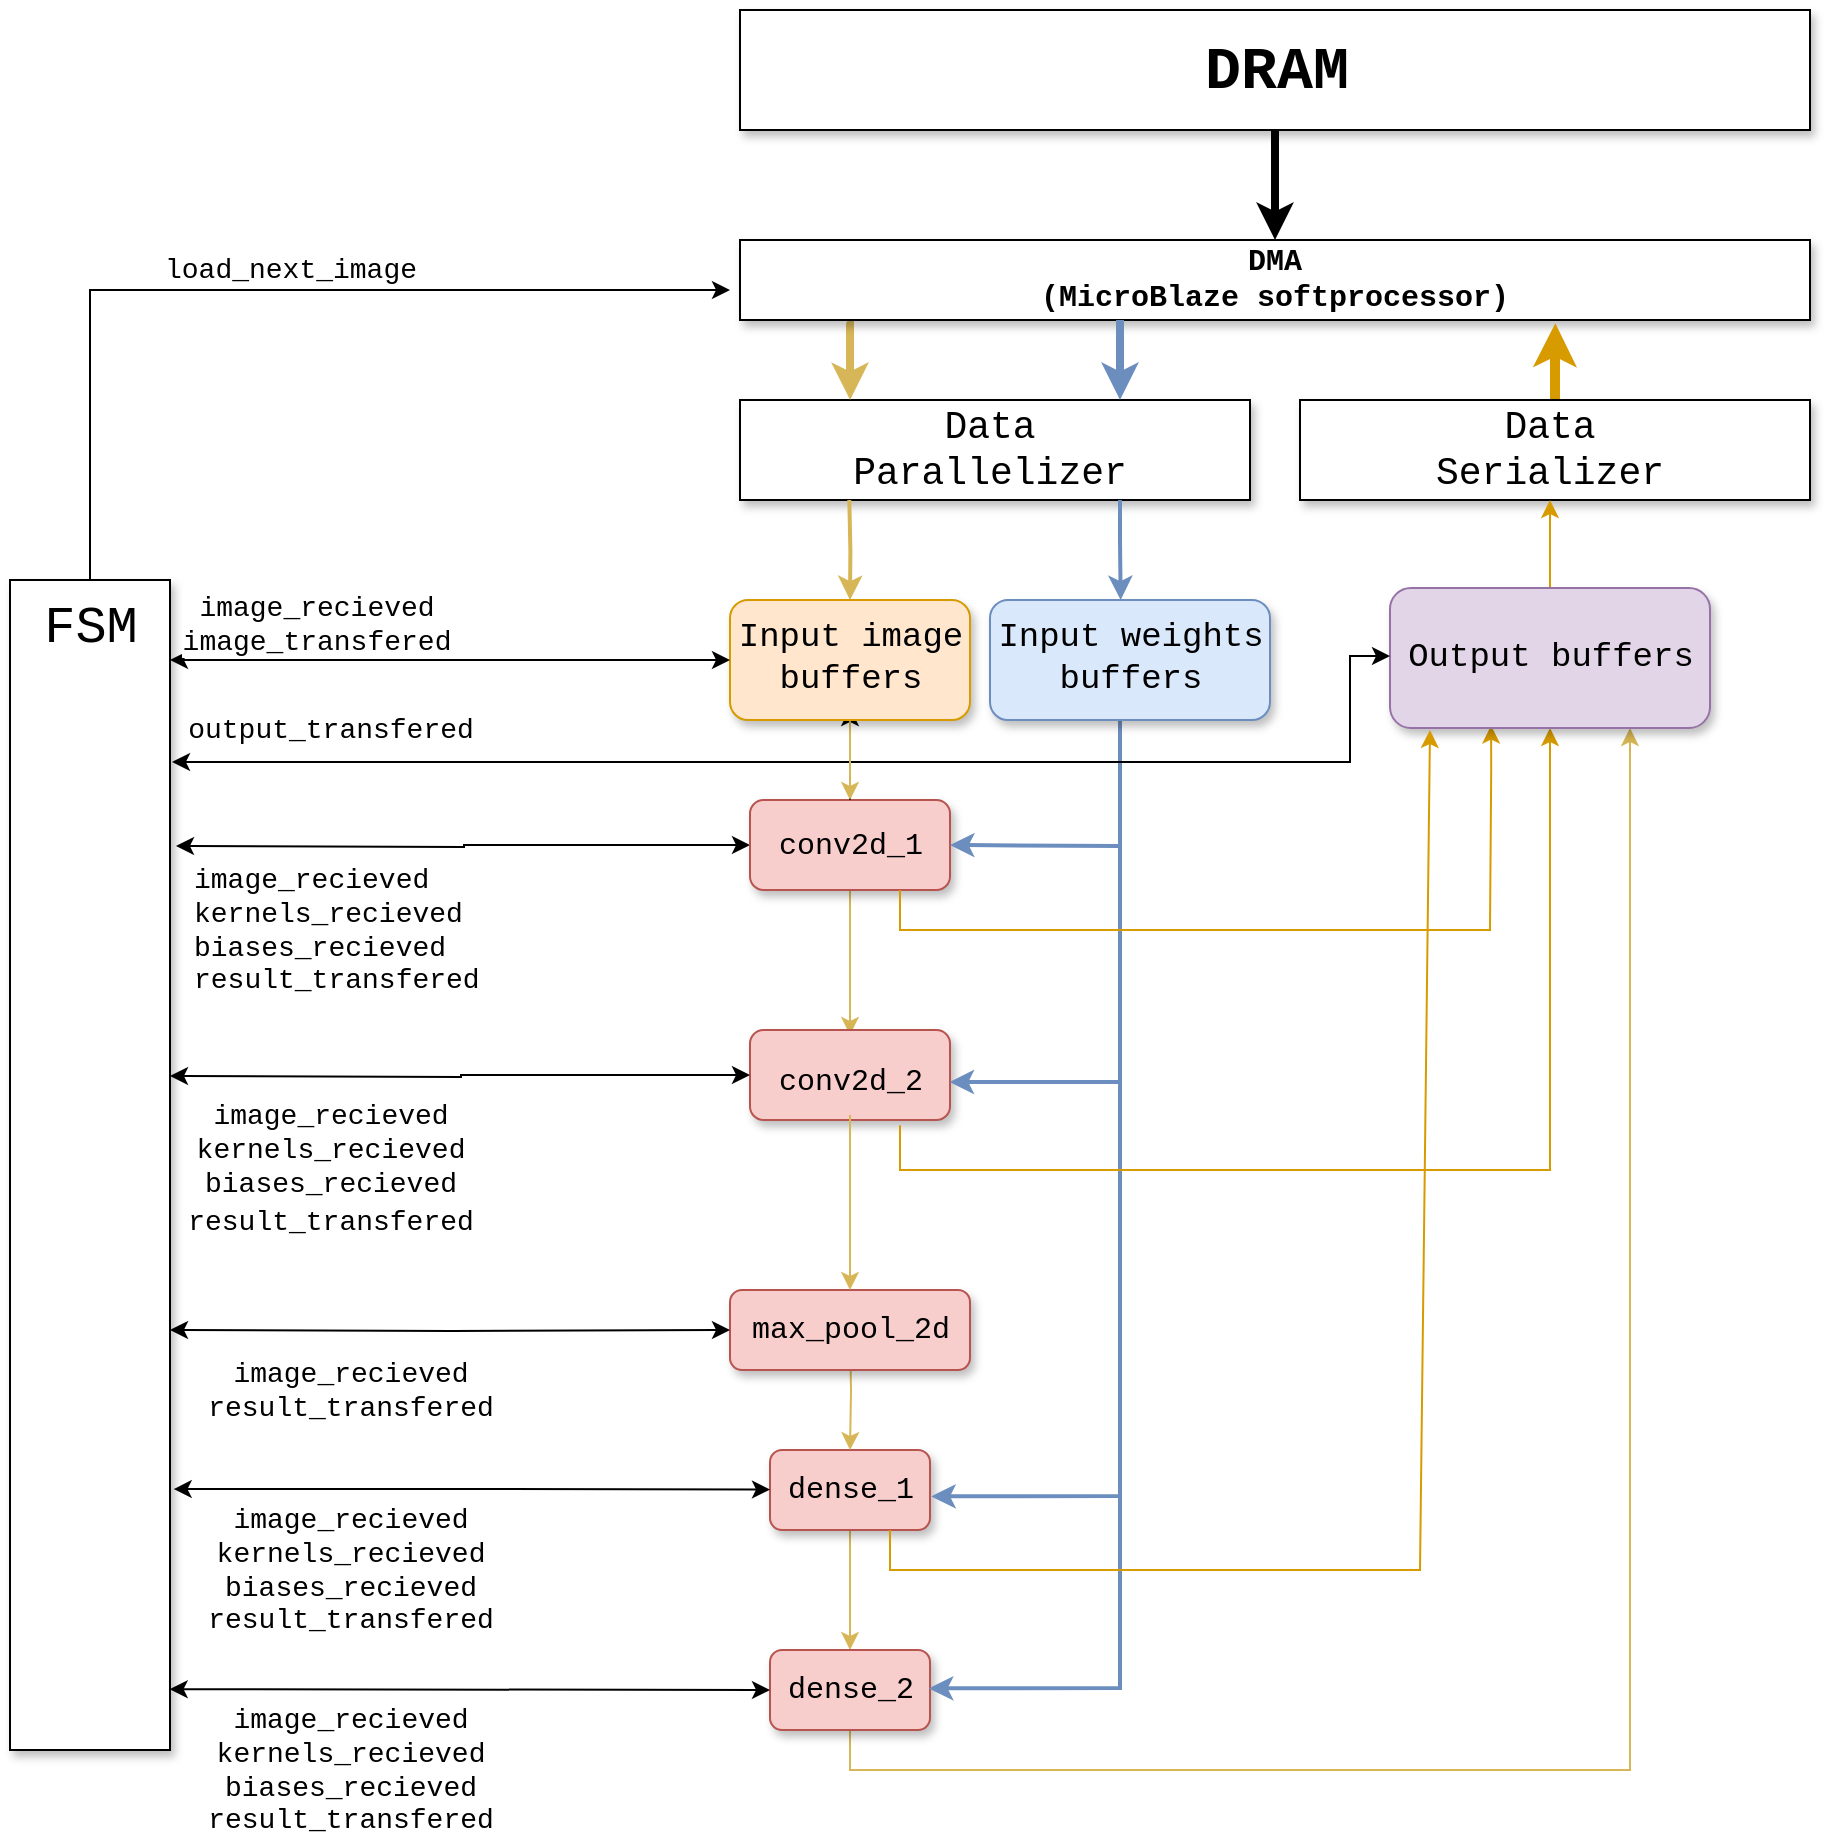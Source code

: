 <mxfile version="16.4.5" type="github">
  <diagram id="ZsNC3ihXCfo3ElIL2VwX" name="Page-1">
    <mxGraphModel dx="2369" dy="1411" grid="1" gridSize="10" guides="1" tooltips="1" connect="1" arrows="1" fold="1" page="1" pageScale="1" pageWidth="3300" pageHeight="2339" math="0" shadow="0">
      <root>
        <mxCell id="0" />
        <mxCell id="1" parent="0" />
        <mxCell id="UF6QcyIX-ex_6rzBUD4a-37" value="" style="rounded=0;whiteSpace=wrap;html=1;shadow=1;fontFamily=Courier New;fontSize=20;" parent="1" vertex="1">
          <mxGeometry x="585" y="275" width="255" height="50" as="geometry" />
        </mxCell>
        <mxCell id="UF6QcyIX-ex_6rzBUD4a-78" value="&lt;div&gt;image_recieved&lt;/div&gt;&lt;div&gt;kernels_recieved&lt;/div&gt;&lt;div&gt;biases_recieved&lt;/div&gt;&lt;div&gt;result_transfered&lt;br&gt;&lt;/div&gt;" style="edgeStyle=orthogonalEdgeStyle;rounded=0;orthogonalLoop=1;jettySize=auto;html=1;fontFamily=Courier New;fontSize=14;strokeColor=#000000;strokeWidth=1;startArrow=classic;startFill=1;align=left;" parent="1" target="UF6QcyIX-ex_6rzBUD4a-4" edge="1">
          <mxGeometry x="-0.951" y="-42" relative="1" as="geometry">
            <mxPoint x="303" y="498" as="sourcePoint" />
            <mxPoint as="offset" />
          </mxGeometry>
        </mxCell>
        <mxCell id="UF6QcyIX-ex_6rzBUD4a-28" style="edgeStyle=orthogonalEdgeStyle;rounded=0;orthogonalLoop=1;jettySize=auto;html=1;entryX=0.5;entryY=0;entryDx=0;entryDy=0;fontFamily=Courier New;fontSize=15;fillColor=#fff2cc;strokeColor=#d6b656;" parent="1" source="UF6QcyIX-ex_6rzBUD4a-15" target="UF6QcyIX-ex_6rzBUD4a-18" edge="1">
          <mxGeometry relative="1" as="geometry" />
        </mxCell>
        <mxCell id="UF6QcyIX-ex_6rzBUD4a-15" value="" style="rounded=1;whiteSpace=wrap;html=1;shadow=1;fontFamily=Courier New;fontSize=15;fillColor=#f8cecc;strokeColor=#b85450;" parent="1" vertex="1">
          <mxGeometry x="600" y="800" width="80" height="40" as="geometry" />
        </mxCell>
        <mxCell id="UF6QcyIX-ex_6rzBUD4a-27" style="edgeStyle=orthogonalEdgeStyle;rounded=0;orthogonalLoop=1;jettySize=auto;html=1;entryX=0.5;entryY=0;entryDx=0;entryDy=0;fontFamily=Courier New;fontSize=15;fillColor=#fff2cc;strokeColor=#d6b656;" parent="1" target="UF6QcyIX-ex_6rzBUD4a-15" edge="1">
          <mxGeometry relative="1" as="geometry">
            <mxPoint x="640" y="740" as="sourcePoint" />
          </mxGeometry>
        </mxCell>
        <mxCell id="UF6QcyIX-ex_6rzBUD4a-13" value="" style="rounded=1;whiteSpace=wrap;html=1;shadow=1;fontFamily=Courier New;fontSize=15;fillColor=#f8cecc;strokeColor=#b85450;" parent="1" vertex="1">
          <mxGeometry x="580" y="720" width="120" height="40" as="geometry" />
        </mxCell>
        <mxCell id="jpAv9qoOsr3P9gTXgpo1-5" value="load_next_image" style="edgeStyle=orthogonalEdgeStyle;rounded=0;orthogonalLoop=1;jettySize=auto;html=1;fontFamily=Courier New;fontSize=14;fontColor=#000000;strokeWidth=1;" edge="1" parent="1" source="UF6QcyIX-ex_6rzBUD4a-1">
          <mxGeometry x="0.054" y="10" relative="1" as="geometry">
            <mxPoint x="580" y="220" as="targetPoint" />
            <Array as="points">
              <mxPoint x="260" y="220" />
            </Array>
            <mxPoint as="offset" />
          </mxGeometry>
        </mxCell>
        <mxCell id="UF6QcyIX-ex_6rzBUD4a-1" value="" style="rounded=0;whiteSpace=wrap;html=1;shadow=1;" parent="1" vertex="1">
          <mxGeometry x="220" y="365" width="80" height="585" as="geometry" />
        </mxCell>
        <mxCell id="UF6QcyIX-ex_6rzBUD4a-2" value="&lt;font style=&quot;font-size: 26px&quot; face=&quot;Courier New&quot;&gt;FSM&lt;/font&gt;" style="text;html=1;resizable=0;autosize=1;align=center;verticalAlign=middle;points=[];fillColor=none;strokeColor=none;rounded=0;shadow=1;sketch=0;glass=0;" parent="1" vertex="1">
          <mxGeometry x="230" y="379" width="60" height="20" as="geometry" />
        </mxCell>
        <mxCell id="UF6QcyIX-ex_6rzBUD4a-20" value="" style="edgeStyle=orthogonalEdgeStyle;rounded=0;orthogonalLoop=1;jettySize=auto;html=1;fontFamily=Courier New;fontSize=15;fillColor=#fff2cc;strokeColor=#d6b656;" parent="1" source="UF6QcyIX-ex_6rzBUD4a-4" target="UF6QcyIX-ex_6rzBUD4a-9" edge="1">
          <mxGeometry relative="1" as="geometry" />
        </mxCell>
        <mxCell id="UF6QcyIX-ex_6rzBUD4a-4" value="" style="rounded=1;whiteSpace=wrap;html=1;shadow=1;fontFamily=Courier New;fontSize=26;fillColor=#f8cecc;strokeColor=#b85450;" parent="1" vertex="1">
          <mxGeometry x="590" y="475" width="100" height="45" as="geometry" />
        </mxCell>
        <mxCell id="UF6QcyIX-ex_6rzBUD4a-65" value="" style="edgeStyle=orthogonalEdgeStyle;rounded=0;orthogonalLoop=1;jettySize=auto;html=1;fontFamily=Courier New;fontSize=17;strokeColor=#000000;strokeWidth=1;" parent="1" source="UF6QcyIX-ex_6rzBUD4a-5" target="UF6QcyIX-ex_6rzBUD4a-60" edge="1">
          <mxGeometry relative="1" as="geometry" />
        </mxCell>
        <mxCell id="UF6QcyIX-ex_6rzBUD4a-5" value="&lt;font style=&quot;font-size: 15px&quot;&gt;conv2d_1&lt;/font&gt;" style="text;html=1;resizable=0;autosize=1;align=center;verticalAlign=middle;points=[];fillColor=none;strokeColor=none;rounded=0;shadow=1;fontFamily=Courier New;fontSize=26;" parent="1" vertex="1">
          <mxGeometry x="595" y="475" width="90" height="40" as="geometry" />
        </mxCell>
        <mxCell id="UF6QcyIX-ex_6rzBUD4a-8" value="" style="rounded=1;whiteSpace=wrap;html=1;shadow=1;fontFamily=Courier New;fontSize=26;fillColor=#f8cecc;strokeColor=#b85450;" parent="1" vertex="1">
          <mxGeometry x="590" y="590" width="100" height="45" as="geometry" />
        </mxCell>
        <mxCell id="UF6QcyIX-ex_6rzBUD4a-24" value="" style="edgeStyle=orthogonalEdgeStyle;rounded=0;orthogonalLoop=1;jettySize=auto;html=1;fontFamily=Courier New;fontSize=15;fillColor=#fff2cc;strokeColor=#d6b656;entryX=0.5;entryY=0;entryDx=0;entryDy=0;" parent="1" source="UF6QcyIX-ex_6rzBUD4a-9" edge="1" target="UF6QcyIX-ex_6rzBUD4a-13">
          <mxGeometry relative="1" as="geometry">
            <mxPoint x="640" y="670" as="targetPoint" />
            <Array as="points" />
          </mxGeometry>
        </mxCell>
        <mxCell id="UF6QcyIX-ex_6rzBUD4a-9" value="&lt;font style=&quot;font-size: 15px&quot;&gt;conv2d_2&lt;/font&gt;" style="text;html=1;resizable=0;autosize=1;align=center;verticalAlign=middle;points=[];fillColor=none;strokeColor=none;rounded=0;shadow=1;fontFamily=Courier New;fontSize=26;" parent="1" vertex="1">
          <mxGeometry x="595" y="592.5" width="90" height="40" as="geometry" />
        </mxCell>
        <mxCell id="UF6QcyIX-ex_6rzBUD4a-11" value="max_pool_2d" style="text;html=1;resizable=0;autosize=1;align=center;verticalAlign=middle;points=[];fillColor=none;strokeColor=none;rounded=0;shadow=1;fontFamily=Courier New;fontSize=15;" parent="1" vertex="1">
          <mxGeometry x="585" y="730" width="110" height="20" as="geometry" />
        </mxCell>
        <mxCell id="UF6QcyIX-ex_6rzBUD4a-14" value="dense_1" style="text;html=1;resizable=0;autosize=1;align=center;verticalAlign=middle;points=[];fillColor=none;strokeColor=none;rounded=0;shadow=1;fontFamily=Courier New;fontSize=15;" parent="1" vertex="1">
          <mxGeometry x="600" y="810" width="80" height="20" as="geometry" />
        </mxCell>
        <mxCell id="UF6QcyIX-ex_6rzBUD4a-71" style="edgeStyle=orthogonalEdgeStyle;rounded=0;orthogonalLoop=1;jettySize=auto;html=1;exitX=0.5;exitY=1;exitDx=0;exitDy=0;fontFamily=Courier New;fontSize=17;strokeColor=#d6b656;strokeWidth=1;fillColor=#fff2cc;entryX=0.75;entryY=1;entryDx=0;entryDy=0;" parent="1" source="UF6QcyIX-ex_6rzBUD4a-18" target="UF6QcyIX-ex_6rzBUD4a-57" edge="1">
          <mxGeometry relative="1" as="geometry" />
        </mxCell>
        <mxCell id="UF6QcyIX-ex_6rzBUD4a-18" value="" style="rounded=1;whiteSpace=wrap;html=1;shadow=1;fontFamily=Courier New;fontSize=15;fillColor=#f8cecc;strokeColor=#b85450;" parent="1" vertex="1">
          <mxGeometry x="600" y="900" width="80" height="40" as="geometry" />
        </mxCell>
        <mxCell id="UF6QcyIX-ex_6rzBUD4a-19" value="dense_2" style="text;html=1;resizable=0;autosize=1;align=center;verticalAlign=middle;points=[];fillColor=none;strokeColor=none;rounded=0;shadow=1;fontFamily=Courier New;fontSize=15;" parent="1" vertex="1">
          <mxGeometry x="600" y="910" width="80" height="20" as="geometry" />
        </mxCell>
        <mxCell id="UF6QcyIX-ex_6rzBUD4a-38" style="edgeStyle=orthogonalEdgeStyle;rounded=0;orthogonalLoop=1;jettySize=auto;html=1;exitX=0.1;exitY=1.033;exitDx=0;exitDy=0;fontFamily=Courier New;fontSize=19;strokeWidth=4;strokeColor=#d6b656;fillColor=#fff2cc;exitPerimeter=0;entryX=0.182;entryY=0;entryDx=0;entryDy=0;entryPerimeter=0;" parent="1" source="UF6QcyIX-ex_6rzBUD4a-29" target="UF6QcyIX-ex_6rzBUD4a-36" edge="1">
          <mxGeometry relative="1" as="geometry">
            <mxPoint x="650" y="275" as="targetPoint" />
          </mxGeometry>
        </mxCell>
        <mxCell id="UF6QcyIX-ex_6rzBUD4a-29" value="&lt;div&gt;&lt;b&gt;DMA&lt;/b&gt;&lt;/div&gt;&lt;div&gt;&lt;b&gt;(MicroBlaze softprocessor)&lt;br&gt;&lt;/b&gt;&lt;/div&gt;" style="rounded=0;whiteSpace=wrap;html=1;shadow=1;fontFamily=Courier New;fontSize=15;" parent="1" vertex="1">
          <mxGeometry x="585" y="195" width="535" height="40" as="geometry" />
        </mxCell>
        <mxCell id="UF6QcyIX-ex_6rzBUD4a-32" style="edgeStyle=orthogonalEdgeStyle;rounded=0;orthogonalLoop=1;jettySize=auto;html=1;entryX=0.5;entryY=0;entryDx=0;entryDy=0;fontFamily=Courier New;fontSize=30;strokeWidth=4;" parent="1" source="UF6QcyIX-ex_6rzBUD4a-30" target="UF6QcyIX-ex_6rzBUD4a-29" edge="1">
          <mxGeometry relative="1" as="geometry" />
        </mxCell>
        <mxCell id="UF6QcyIX-ex_6rzBUD4a-30" value="" style="rounded=0;whiteSpace=wrap;html=1;shadow=1;fontFamily=Courier New;fontSize=15;" parent="1" vertex="1">
          <mxGeometry x="585" y="80" width="535" height="60" as="geometry" />
        </mxCell>
        <mxCell id="UF6QcyIX-ex_6rzBUD4a-31" value="&lt;font style=&quot;font-size: 30px&quot;&gt;&lt;b&gt;DRAM&lt;/b&gt;&lt;/font&gt;" style="text;html=1;resizable=0;autosize=1;align=center;verticalAlign=middle;points=[];fillColor=none;strokeColor=none;rounded=0;shadow=1;fontFamily=Courier New;fontSize=15;" parent="1" vertex="1">
          <mxGeometry x="807.5" y="95" width="90" height="30" as="geometry" />
        </mxCell>
        <mxCell id="UF6QcyIX-ex_6rzBUD4a-36" value="&lt;div style=&quot;font-size: 19px&quot;&gt;&lt;font style=&quot;font-size: 19px&quot;&gt;Data&lt;/font&gt;&lt;/div&gt;&lt;div style=&quot;font-size: 19px&quot;&gt;&lt;font style=&quot;font-size: 19px&quot;&gt;Parallelizer&lt;br&gt;&lt;/font&gt;&lt;/div&gt;" style="text;html=1;strokeColor=none;fillColor=none;align=center;verticalAlign=middle;whiteSpace=wrap;rounded=0;shadow=1;fontFamily=Courier New;fontSize=20;" parent="1" vertex="1">
          <mxGeometry x="600" y="275" width="220" height="50" as="geometry" />
        </mxCell>
        <mxCell id="UF6QcyIX-ex_6rzBUD4a-40" value="" style="endArrow=classic;html=1;rounded=0;fontFamily=Courier New;fontSize=19;strokeColor=#6c8ebf;strokeWidth=4;fillColor=#dae8fc;" parent="1" edge="1">
          <mxGeometry width="50" height="50" relative="1" as="geometry">
            <mxPoint x="775" y="235" as="sourcePoint" />
            <mxPoint x="775" y="275" as="targetPoint" />
          </mxGeometry>
        </mxCell>
        <mxCell id="UF6QcyIX-ex_6rzBUD4a-45" style="edgeStyle=orthogonalEdgeStyle;rounded=0;orthogonalLoop=1;jettySize=auto;html=1;exitX=0.25;exitY=1;exitDx=0;exitDy=0;fontFamily=Courier New;fontSize=19;strokeWidth=2;strokeColor=#d6b656;fillColor=#fff2cc;" parent="1" target="UF6QcyIX-ex_6rzBUD4a-59" edge="1">
          <mxGeometry relative="1" as="geometry">
            <mxPoint x="639.66" y="325" as="sourcePoint" />
            <mxPoint x="640" y="355" as="targetPoint" />
          </mxGeometry>
        </mxCell>
        <mxCell id="UF6QcyIX-ex_6rzBUD4a-47" value="" style="endArrow=classic;html=1;rounded=0;fontFamily=Courier New;fontSize=19;strokeColor=#6c8ebf;strokeWidth=2;fillColor=#dae8fc;entryX=1;entryY=0.5;entryDx=0;entryDy=0;" parent="1" target="UF6QcyIX-ex_6rzBUD4a-4" edge="1">
          <mxGeometry width="50" height="50" relative="1" as="geometry">
            <mxPoint x="775" y="498" as="sourcePoint" />
            <mxPoint x="775" y="435" as="targetPoint" />
            <Array as="points">
              <mxPoint x="775" y="498" />
            </Array>
          </mxGeometry>
        </mxCell>
        <mxCell id="UF6QcyIX-ex_6rzBUD4a-50" value="" style="endArrow=classic;html=1;rounded=0;fontFamily=Courier New;fontSize=19;strokeColor=#6c8ebf;strokeWidth=2;fillColor=#dae8fc;entryX=0.998;entryY=0.578;entryDx=0;entryDy=0;entryPerimeter=0;" parent="1" target="UF6QcyIX-ex_6rzBUD4a-8" edge="1">
          <mxGeometry width="50" height="50" relative="1" as="geometry">
            <mxPoint x="775" y="435" as="sourcePoint" />
            <mxPoint x="690" y="594.5" as="targetPoint" />
            <Array as="points">
              <mxPoint x="775" y="616" />
            </Array>
          </mxGeometry>
        </mxCell>
        <mxCell id="UF6QcyIX-ex_6rzBUD4a-51" value="" style="endArrow=classic;html=1;rounded=0;fontFamily=Courier New;fontSize=19;strokeColor=#6c8ebf;strokeWidth=2;fillColor=#dae8fc;entryX=1.008;entryY=0.66;entryDx=0;entryDy=0;entryPerimeter=0;" parent="1" target="UF6QcyIX-ex_6rzBUD4a-14" edge="1">
          <mxGeometry width="50" height="50" relative="1" as="geometry">
            <mxPoint x="775" y="578" as="sourcePoint" />
            <mxPoint x="690" y="687.5" as="targetPoint" />
            <Array as="points">
              <mxPoint x="775" y="823" />
            </Array>
          </mxGeometry>
        </mxCell>
        <mxCell id="UF6QcyIX-ex_6rzBUD4a-52" value="" style="endArrow=classic;html=1;rounded=0;fontFamily=Courier New;fontSize=19;strokeColor=#6c8ebf;strokeWidth=2;fillColor=#dae8fc;entryX=0.993;entryY=0.46;entryDx=0;entryDy=0;entryPerimeter=0;" parent="1" target="UF6QcyIX-ex_6rzBUD4a-19" edge="1">
          <mxGeometry width="50" height="50" relative="1" as="geometry">
            <mxPoint x="775" y="728" as="sourcePoint" />
            <mxPoint x="690" y="837.5" as="targetPoint" />
            <Array as="points">
              <mxPoint x="775" y="794" />
              <mxPoint x="775" y="819" />
              <mxPoint x="775" y="919" />
            </Array>
          </mxGeometry>
        </mxCell>
        <mxCell id="UF6QcyIX-ex_6rzBUD4a-76" style="edgeStyle=orthogonalEdgeStyle;rounded=0;orthogonalLoop=1;jettySize=auto;html=1;entryX=0.762;entryY=1.041;entryDx=0;entryDy=0;entryPerimeter=0;fontFamily=Courier New;fontSize=17;strokeColor=#d79b00;strokeWidth=5;fillColor=#ffe6cc;" parent="1" source="UF6QcyIX-ex_6rzBUD4a-54" target="UF6QcyIX-ex_6rzBUD4a-29" edge="1">
          <mxGeometry relative="1" as="geometry" />
        </mxCell>
        <mxCell id="UF6QcyIX-ex_6rzBUD4a-54" value="" style="rounded=0;whiteSpace=wrap;html=1;shadow=1;fontFamily=Courier New;fontSize=20;" parent="1" vertex="1">
          <mxGeometry x="865" y="275" width="255" height="50" as="geometry" />
        </mxCell>
        <mxCell id="UF6QcyIX-ex_6rzBUD4a-55" value="&lt;div style=&quot;font-size: 19px&quot;&gt;&lt;font style=&quot;font-size: 19px&quot;&gt;Data&lt;/font&gt;&lt;/div&gt;&lt;div style=&quot;font-size: 19px&quot;&gt;&lt;font style=&quot;font-size: 19px&quot;&gt;Serializer&lt;br&gt;&lt;/font&gt;&lt;/div&gt;" style="text;html=1;strokeColor=none;fillColor=none;align=center;verticalAlign=middle;whiteSpace=wrap;rounded=0;shadow=1;fontFamily=Courier New;fontSize=20;" parent="1" vertex="1">
          <mxGeometry x="880" y="275" width="220" height="50" as="geometry" />
        </mxCell>
        <mxCell id="UF6QcyIX-ex_6rzBUD4a-72" style="edgeStyle=orthogonalEdgeStyle;rounded=0;orthogonalLoop=1;jettySize=auto;html=1;exitX=0.5;exitY=0;exitDx=0;exitDy=0;entryX=0.5;entryY=1;entryDx=0;entryDy=0;fontFamily=Courier New;fontSize=17;strokeColor=#d79b00;strokeWidth=1;fontColor=#000000;fillColor=#ffe6cc;" parent="1" source="UF6QcyIX-ex_6rzBUD4a-57" target="UF6QcyIX-ex_6rzBUD4a-55" edge="1">
          <mxGeometry relative="1" as="geometry" />
        </mxCell>
        <mxCell id="UF6QcyIX-ex_6rzBUD4a-88" style="edgeStyle=orthogonalEdgeStyle;rounded=0;orthogonalLoop=1;jettySize=auto;html=1;fontFamily=Courier New;fontSize=17;startArrow=classic;startFill=1;strokeColor=#d79b00;strokeWidth=1;endArrow=none;endFill=0;fillColor=#ffe6cc;entryX=0.75;entryY=1.059;entryDx=0;entryDy=0;entryPerimeter=0;" parent="1" source="UF6QcyIX-ex_6rzBUD4a-57" target="UF6QcyIX-ex_6rzBUD4a-8" edge="1">
          <mxGeometry relative="1" as="geometry">
            <Array as="points">
              <mxPoint x="990" y="660" />
              <mxPoint x="665" y="660" />
            </Array>
            <mxPoint x="665" y="640" as="targetPoint" />
          </mxGeometry>
        </mxCell>
        <mxCell id="UF6QcyIX-ex_6rzBUD4a-89" style="edgeStyle=orthogonalEdgeStyle;rounded=0;orthogonalLoop=1;jettySize=auto;html=1;entryX=0.75;entryY=1;entryDx=0;entryDy=0;fontFamily=Courier New;fontSize=17;startArrow=classic;startFill=1;endArrow=none;endFill=0;strokeColor=#d79b00;strokeWidth=1;fillColor=#ffe6cc;exitX=0.316;exitY=0.983;exitDx=0;exitDy=0;exitPerimeter=0;" parent="1" source="UF6QcyIX-ex_6rzBUD4a-57" target="UF6QcyIX-ex_6rzBUD4a-4" edge="1">
          <mxGeometry relative="1" as="geometry">
            <mxPoint x="970" y="460" as="sourcePoint" />
            <Array as="points">
              <mxPoint x="961" y="460" />
              <mxPoint x="960" y="540" />
              <mxPoint x="665" y="540" />
            </Array>
          </mxGeometry>
        </mxCell>
        <mxCell id="UF6QcyIX-ex_6rzBUD4a-57" value="" style="rounded=1;whiteSpace=wrap;html=1;shadow=1;fontFamily=Courier New;fontSize=19;fillColor=#e1d5e7;strokeColor=#9673a6;" parent="1" vertex="1">
          <mxGeometry x="910" y="369" width="160" height="70" as="geometry" />
        </mxCell>
        <mxCell id="UF6QcyIX-ex_6rzBUD4a-87" value="&lt;font style=&quot;font-size: 14px;&quot;&gt;output_transfered&lt;/font&gt;" style="edgeStyle=orthogonalEdgeStyle;rounded=0;orthogonalLoop=1;jettySize=auto;html=1;fontFamily=Courier New;fontSize=14;startArrow=classic;startFill=1;strokeColor=#000000;strokeWidth=1;" parent="1" source="UF6QcyIX-ex_6rzBUD4a-58" edge="1">
          <mxGeometry x="0.761" y="-16" relative="1" as="geometry">
            <mxPoint x="301" y="456" as="targetPoint" />
            <Array as="points">
              <mxPoint x="890" y="403" />
              <mxPoint x="890" y="456" />
            </Array>
            <mxPoint as="offset" />
          </mxGeometry>
        </mxCell>
        <mxCell id="UF6QcyIX-ex_6rzBUD4a-58" value="&lt;font style=&quot;font-size: 17px&quot;&gt;Output buffers&lt;/font&gt;" style="text;html=1;resizable=0;autosize=1;align=center;verticalAlign=middle;points=[];fillColor=none;strokeColor=none;rounded=0;shadow=1;fontFamily=Courier New;fontSize=19;" parent="1" vertex="1">
          <mxGeometry x="910" y="388" width="160" height="30" as="geometry" />
        </mxCell>
        <mxCell id="UF6QcyIX-ex_6rzBUD4a-64" value="" style="edgeStyle=orthogonalEdgeStyle;rounded=0;orthogonalLoop=1;jettySize=auto;html=1;fontFamily=Courier New;fontSize=17;strokeColor=#d6b656;strokeWidth=1;fillColor=#fff2cc;" parent="1" source="UF6QcyIX-ex_6rzBUD4a-59" target="UF6QcyIX-ex_6rzBUD4a-5" edge="1">
          <mxGeometry relative="1" as="geometry" />
        </mxCell>
        <mxCell id="UF6QcyIX-ex_6rzBUD4a-59" value="" style="rounded=1;whiteSpace=wrap;html=1;shadow=1;fontFamily=Courier New;fontSize=19;fillColor=#ffe6cc;strokeColor=#d79b00;" parent="1" vertex="1">
          <mxGeometry x="580" y="375" width="120" height="60" as="geometry" />
        </mxCell>
        <mxCell id="UF6QcyIX-ex_6rzBUD4a-60" value="&lt;div&gt;Input image&lt;/div&gt;&lt;div&gt;buffers&lt;br&gt;&lt;/div&gt;" style="text;html=1;resizable=0;autosize=1;align=center;verticalAlign=middle;points=[];fillColor=none;strokeColor=none;rounded=0;shadow=1;fontFamily=Courier New;fontSize=17;" parent="1" vertex="1">
          <mxGeometry x="575" y="379" width="130" height="50" as="geometry" />
        </mxCell>
        <mxCell id="UF6QcyIX-ex_6rzBUD4a-61" value="" style="rounded=1;whiteSpace=wrap;html=1;shadow=1;fontFamily=Courier New;fontSize=19;fillColor=#dae8fc;strokeColor=#6c8ebf;" parent="1" vertex="1">
          <mxGeometry x="710" y="375" width="140" height="60" as="geometry" />
        </mxCell>
        <mxCell id="UF6QcyIX-ex_6rzBUD4a-62" value="&lt;div&gt;Input weights&lt;/div&gt;&lt;div&gt;buffers&lt;br&gt;&lt;/div&gt;" style="text;html=1;resizable=0;autosize=1;align=center;verticalAlign=middle;points=[];fillColor=none;strokeColor=none;rounded=0;shadow=1;fontFamily=Courier New;fontSize=17;" parent="1" vertex="1">
          <mxGeometry x="705" y="379" width="150" height="50" as="geometry" />
        </mxCell>
        <mxCell id="UF6QcyIX-ex_6rzBUD4a-67" style="edgeStyle=orthogonalEdgeStyle;rounded=0;orthogonalLoop=1;jettySize=auto;html=1;exitX=0.25;exitY=1;exitDx=0;exitDy=0;fontFamily=Courier New;fontSize=19;strokeWidth=2;strokeColor=#6c8ebf;fillColor=#dae8fc;" parent="1" edge="1">
          <mxGeometry relative="1" as="geometry">
            <mxPoint x="775.0" y="325" as="sourcePoint" />
            <mxPoint x="775.34" y="375" as="targetPoint" />
            <Array as="points">
              <mxPoint x="775" y="345" />
              <mxPoint x="775" y="345" />
            </Array>
          </mxGeometry>
        </mxCell>
        <mxCell id="UF6QcyIX-ex_6rzBUD4a-77" value="" style="endArrow=classic;html=1;rounded=0;fontFamily=Courier New;fontSize=17;strokeColor=#000000;strokeWidth=1;startArrow=classic;startFill=1;" parent="1" edge="1">
          <mxGeometry width="50" height="50" relative="1" as="geometry">
            <mxPoint x="300" y="405" as="sourcePoint" />
            <mxPoint x="580" y="405" as="targetPoint" />
          </mxGeometry>
        </mxCell>
        <mxCell id="pqpbNf2QPN8KKRpt-aZ--1" value="&lt;div&gt;&lt;font style=&quot;font-size: 14px&quot; face=&quot;Courier New&quot;&gt;image_recieved&lt;/font&gt;&lt;/div&gt;&lt;div&gt;&lt;font style=&quot;font-size: 14px&quot; face=&quot;Courier New&quot;&gt;image_transfered&lt;br&gt;&lt;/font&gt;&lt;/div&gt;" style="edgeLabel;html=1;align=center;verticalAlign=middle;resizable=0;points=[];" parent="UF6QcyIX-ex_6rzBUD4a-77" vertex="1" connectable="0">
          <mxGeometry x="-0.861" y="-5" relative="1" as="geometry">
            <mxPoint x="53" y="-23" as="offset" />
          </mxGeometry>
        </mxCell>
        <mxCell id="UF6QcyIX-ex_6rzBUD4a-83" value="&lt;div style=&quot;font-size: 14px&quot;&gt;&lt;font style=&quot;font-size: 14px&quot;&gt;image_recieved&lt;/font&gt;&lt;/div&gt;&lt;div style=&quot;font-size: 14px&quot;&gt;&lt;font style=&quot;font-size: 14px&quot;&gt;kernels_recieved&lt;/font&gt;&lt;/div&gt;&lt;div style=&quot;font-size: 14px&quot;&gt;&lt;font style=&quot;font-size: 14px&quot;&gt;biases_recieved&lt;/font&gt;&lt;/div&gt;&lt;font style=&quot;font-size: 14px&quot;&gt;result_transfered&lt;/font&gt;" style="edgeStyle=orthogonalEdgeStyle;rounded=0;orthogonalLoop=1;jettySize=auto;html=1;fontFamily=Courier New;fontSize=17;strokeColor=#000000;strokeWidth=1;startArrow=classic;startFill=1;entryX=0;entryY=0.5;entryDx=0;entryDy=0;" parent="1" edge="1" target="UF6QcyIX-ex_6rzBUD4a-8">
          <mxGeometry x="-0.449" y="-47" relative="1" as="geometry">
            <mxPoint x="300" y="613" as="sourcePoint" />
            <mxPoint x="590" y="577.3" as="targetPoint" />
            <mxPoint as="offset" />
          </mxGeometry>
        </mxCell>
        <mxCell id="UF6QcyIX-ex_6rzBUD4a-84" value="&lt;div&gt;image_recieved&lt;/div&gt;&lt;div&gt;result_transfered&lt;br&gt;&lt;/div&gt;" style="edgeStyle=orthogonalEdgeStyle;rounded=0;orthogonalLoop=1;jettySize=auto;html=1;fontFamily=Courier New;fontSize=14;strokeColor=#000000;strokeWidth=1;startArrow=classic;startFill=1;entryX=0;entryY=0.5;entryDx=0;entryDy=0;" parent="1" edge="1" target="UF6QcyIX-ex_6rzBUD4a-13">
          <mxGeometry x="-0.357" y="-30" relative="1" as="geometry">
            <mxPoint x="300" y="740" as="sourcePoint" />
            <mxPoint x="550" y="690" as="targetPoint" />
            <mxPoint as="offset" />
          </mxGeometry>
        </mxCell>
        <mxCell id="UF6QcyIX-ex_6rzBUD4a-85" value="&lt;div style=&quot;font-size: 14px&quot;&gt;&lt;font style=&quot;font-size: 14px&quot;&gt;image_recieved&lt;/font&gt;&lt;/div&gt;&lt;div style=&quot;font-size: 14px&quot;&gt;&lt;font style=&quot;font-size: 14px&quot;&gt;kernels_recieved&lt;/font&gt;&lt;/div&gt;&lt;div style=&quot;font-size: 14px&quot;&gt;&lt;font style=&quot;font-size: 14px&quot;&gt;biases_recieved&lt;/font&gt;&lt;/div&gt;&lt;font style=&quot;font-size: 14px&quot;&gt;result_transfered&lt;/font&gt;" style="edgeStyle=orthogonalEdgeStyle;rounded=0;orthogonalLoop=1;jettySize=auto;html=1;fontFamily=Courier New;fontSize=14;strokeColor=#000000;strokeWidth=1;exitX=1.023;exitY=0.777;exitDx=0;exitDy=0;exitPerimeter=0;startArrow=classic;startFill=1;entryX=0;entryY=0.49;entryDx=0;entryDy=0;entryPerimeter=0;" parent="1" source="UF6QcyIX-ex_6rzBUD4a-1" target="UF6QcyIX-ex_6rzBUD4a-14" edge="1">
          <mxGeometry x="-0.409" y="-40" relative="1" as="geometry">
            <mxPoint x="520" y="724.8" as="sourcePoint" />
            <mxPoint x="590" y="724.8" as="targetPoint" />
            <mxPoint as="offset" />
          </mxGeometry>
        </mxCell>
        <mxCell id="UF6QcyIX-ex_6rzBUD4a-86" value="&lt;div style=&quot;font-size: 14px&quot;&gt;&lt;font style=&quot;font-size: 14px&quot;&gt;image_recieved&lt;/font&gt;&lt;/div&gt;&lt;div style=&quot;font-size: 14px&quot;&gt;&lt;font style=&quot;font-size: 14px&quot;&gt;kernels_recieved&lt;/font&gt;&lt;/div&gt;&lt;div style=&quot;font-size: 14px&quot;&gt;&lt;font style=&quot;font-size: 14px&quot;&gt;biases_recieved&lt;/font&gt;&lt;/div&gt;&lt;font style=&quot;font-size: 14px&quot;&gt;result_transfered&lt;/font&gt;" style="edgeStyle=orthogonalEdgeStyle;rounded=0;orthogonalLoop=1;jettySize=auto;html=1;fontFamily=Courier New;fontSize=14;strokeColor=#000000;strokeWidth=1;startArrow=classic;startFill=1;entryX=0;entryY=0.5;entryDx=0;entryDy=0;entryPerimeter=0;exitX=0.998;exitY=0.948;exitDx=0;exitDy=0;exitPerimeter=0;" parent="1" source="UF6QcyIX-ex_6rzBUD4a-1" edge="1" target="UF6QcyIX-ex_6rzBUD4a-19">
          <mxGeometry x="-0.399" y="-40" relative="1" as="geometry">
            <mxPoint x="310" y="920" as="sourcePoint" />
            <mxPoint x="600" y="794.8" as="targetPoint" />
            <Array as="points">
              <mxPoint x="320" y="920" />
            </Array>
            <mxPoint as="offset" />
          </mxGeometry>
        </mxCell>
        <mxCell id="jpAv9qoOsr3P9gTXgpo1-3" value="" style="endArrow=classic;html=1;rounded=0;fontFamily=Courier New;fontSize=14;fontColor=#000000;strokeWidth=1;exitX=0.75;exitY=1;exitDx=0;exitDy=0;fillColor=#ffe6cc;strokeColor=#d79b00;" edge="1" parent="1" source="UF6QcyIX-ex_6rzBUD4a-15">
          <mxGeometry width="50" height="50" relative="1" as="geometry">
            <mxPoint x="690" y="620" as="sourcePoint" />
            <mxPoint x="930" y="440" as="targetPoint" />
            <Array as="points">
              <mxPoint x="660" y="860" />
              <mxPoint x="925" y="860" />
            </Array>
          </mxGeometry>
        </mxCell>
      </root>
    </mxGraphModel>
  </diagram>
</mxfile>
